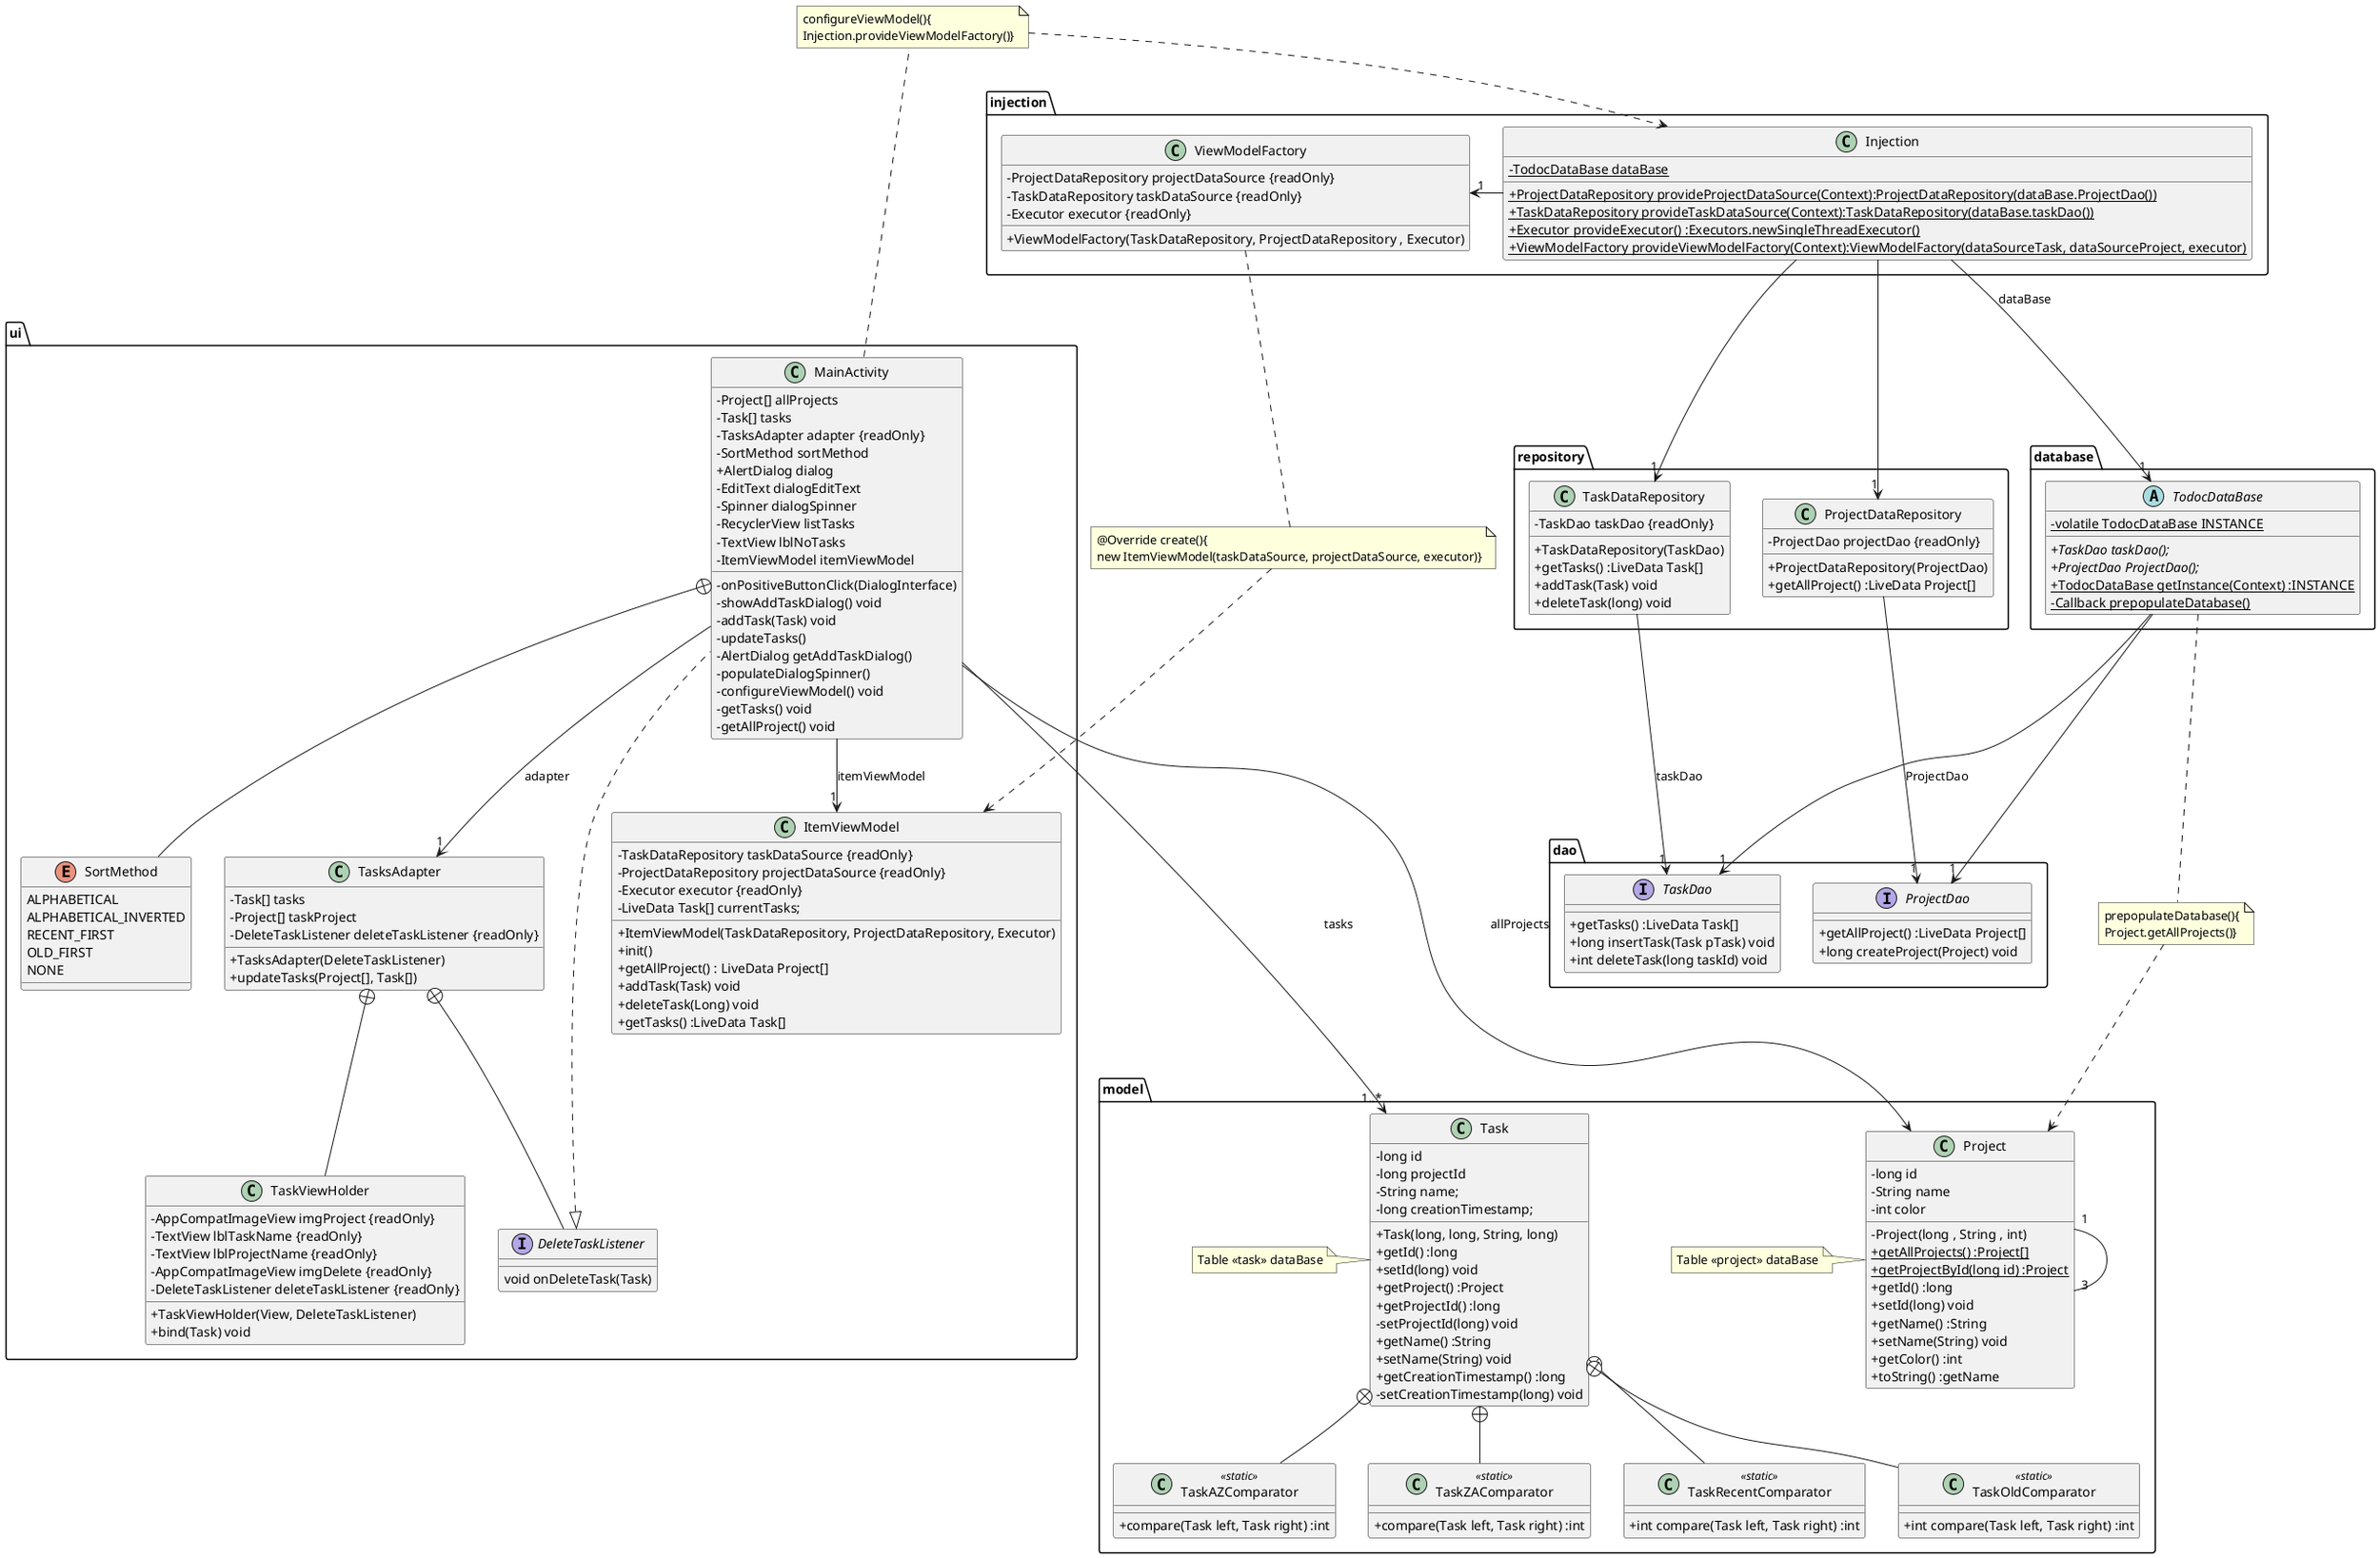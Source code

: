 @startuml
skinparam classAttributeIconSize 0

package ui {
class MainActivity implements DeleteTaskListener {
    - Project[] allProjects
    - Task[] tasks
    - TasksAdapter adapter {readOnly}
    - SortMethod sortMethod
    + AlertDialog dialog
    - EditText dialogEditText
    - Spinner dialogSpinner
    - RecyclerView listTasks
    - TextView lblNoTasks
    - ItemViewModel itemViewModel

    - onPositiveButtonClick(DialogInterface)
    - showAddTaskDialog() void
    - addTask(Task) void
    - updateTasks()
    - AlertDialog getAddTaskDialog()
    - populateDialogSpinner()
    - configureViewModel() void
    - getTasks() void
    - getAllProject() void
}

enum SortMethod{
    ALPHABETICAL
    ALPHABETICAL_INVERTED
    RECENT_FIRST
    OLD_FIRST
    NONE
}

class ItemViewModel {
    - TaskDataRepository taskDataSource {readOnly}
    - ProjectDataRepository projectDataSource {readOnly}
    - Executor executor {readOnly}
    - LiveData Task[] currentTasks;
    + ItemViewModel(TaskDataRepository, ProjectDataRepository, Executor)
    + init()
    + getAllProject() : LiveData Project[]
    + addTask(Task) void
    + deleteTask(Long) void
    + getTasks() :LiveData Task[]
}

class TasksAdapter {
    - Task[] tasks
    - Project[] taskProject
    - DeleteTaskListener deleteTaskListener {readOnly}
    + TasksAdapter(DeleteTaskListener)
    + updateTasks(Project[], Task[])
}

interface DeleteTaskListener {
            void onDeleteTask(Task)
}

class TaskViewHolder {
    - AppCompatImageView imgProject {readOnly}
    - TextView lblTaskName {readOnly}
    - TextView lblProjectName {readOnly}
    - AppCompatImageView imgDelete {readOnly}
    - DeleteTaskListener deleteTaskListener {readOnly}
    + TaskViewHolder(View, DeleteTaskListener)
    + bind(Task) void
}
}

package model{
    class Project {
    -long id
    -String name
    -int color
    -Project(long , String , int)
    +{static} getAllProjects() :Project[]
    +{static} getProjectById(long id) :Project
    +getId() :long
    +setId(long) void
    +getName() :String
    +setName(String) void
    +getColor() :int
    +toString() :getName
}
note left : Table <<project>> dataBase


Project "1" - "3" Project

class Task {
    - long id
    - long projectId
    - String name;
    - long creationTimestamp;
    + Task(long, long, String, long)
    + getId() :long
    + setId(long) void
    + getProject() :Project
    + getProjectId() :long
    - setProjectId(long) void
    + getName() :String
    + setName(String) void
    + getCreationTimestamp() :long
    - setCreationTimestamp(long) void
}

note left : Table <<task>> dataBase

class TaskAZComparator <<static>> {
+ compare(Task left, Task right) :int
}

class TaskZAComparator <<static>> {
+ compare(Task left, Task right) :int
}

class TaskRecentComparator <<static>> {
+ int compare(Task left, Task right) :int
}

class TaskOldComparator <<static>> {
+ int compare(Task left, Task right) :int
}
}

package repository {
class TaskDataRepository {
    -TaskDao taskDao {readOnly}
    +TaskDataRepository(TaskDao)
    +getTasks() :LiveData Task[]
    + addTask(Task) void
    + deleteTask(long) void
}


class ProjectDataRepository {
    - ProjectDao projectDao {readOnly}
    + ProjectDataRepository(ProjectDao)
    + getAllProject() :LiveData Project[]
  }
}

package dao{
interface TaskDao{
    +getTasks() :LiveData Task[]
    +long insertTask(Task pTask) void
    +int deleteTask(long taskId) void
   }

interface ProjectDao {
    +getAllProject() :LiveData Project[]
    +long createProject(Project) void
   }
}


package database{
abstract TodocDataBase  {
-{static} volatile TodocDataBase INSTANCE
+{abstract} TaskDao taskDao();
+{abstract} ProjectDao ProjectDao();
+{static} TodocDataBase getInstance(Context) :INSTANCE
-{static} Callback prepopulateDatabase()
}
}


package injection {
class ViewModelFactory {
    - ProjectDataRepository projectDataSource {readOnly}
    - TaskDataRepository taskDataSource {readOnly}
    - Executor executor {readOnly}
    + ViewModelFactory(TaskDataRepository, ProjectDataRepository , Executor)
}
class Injection {
    - {static}TodocDataBase dataBase
    + {static} ProjectDataRepository provideProjectDataSource(Context):ProjectDataRepository(dataBase.ProjectDao())
    + {static} TaskDataRepository provideTaskDataSource(Context):TaskDataRepository(dataBase.taskDao())
    + {static} Executor provideExecutor() :Executors.newSingleThreadExecutor()
    + {static} ViewModelFactory provideViewModelFactory(Context):ViewModelFactory(dataSourceTask, dataSourceProject, executor)
    }
}

MainActivity --> "1" TasksAdapter :adapter
MainActivity +-- SortMethod
MainActivity --> "1..*" Task : tasks
MainActivity --> Project :allProjects
MainActivity --> "1" ItemViewModel :itemViewModel
note "configureViewModel(){\nInjection.provideViewModelFactory()}" as N1
MainActivity.N1
N1..>Injection
Injection -> "1" ViewModelFactory
Injection -> "1" ProjectDataRepository
Injection --> "1" TaskDataRepository
Injection --> "1" TodocDataBase :dataBase

Task +-- TaskAZComparator
Task +-- TaskZAComparator
Task +-- TaskRecentComparator
Task +-- TaskOldComparator

TasksAdapter +-- DeleteTaskListener
TasksAdapter +-- TaskViewHolder

TodocDataBase  --> "1" ProjectDao
TodocDataBase  --> "1" TaskDao
note "prepopulateDatabase(){\nProject.getAllProjects()}" as N3
TodocDataBase..N3
N3..>Project

TaskDataRepository --> "1" TaskDao : taskDao
ProjectDataRepository --> "1" ProjectDao :ProjectDao

note "@Override create(){\nnew ItemViewModel(taskDataSource, projectDataSource, executor)}" as N2
ViewModelFactory..N2
N2..>ItemViewModel

@enduml
